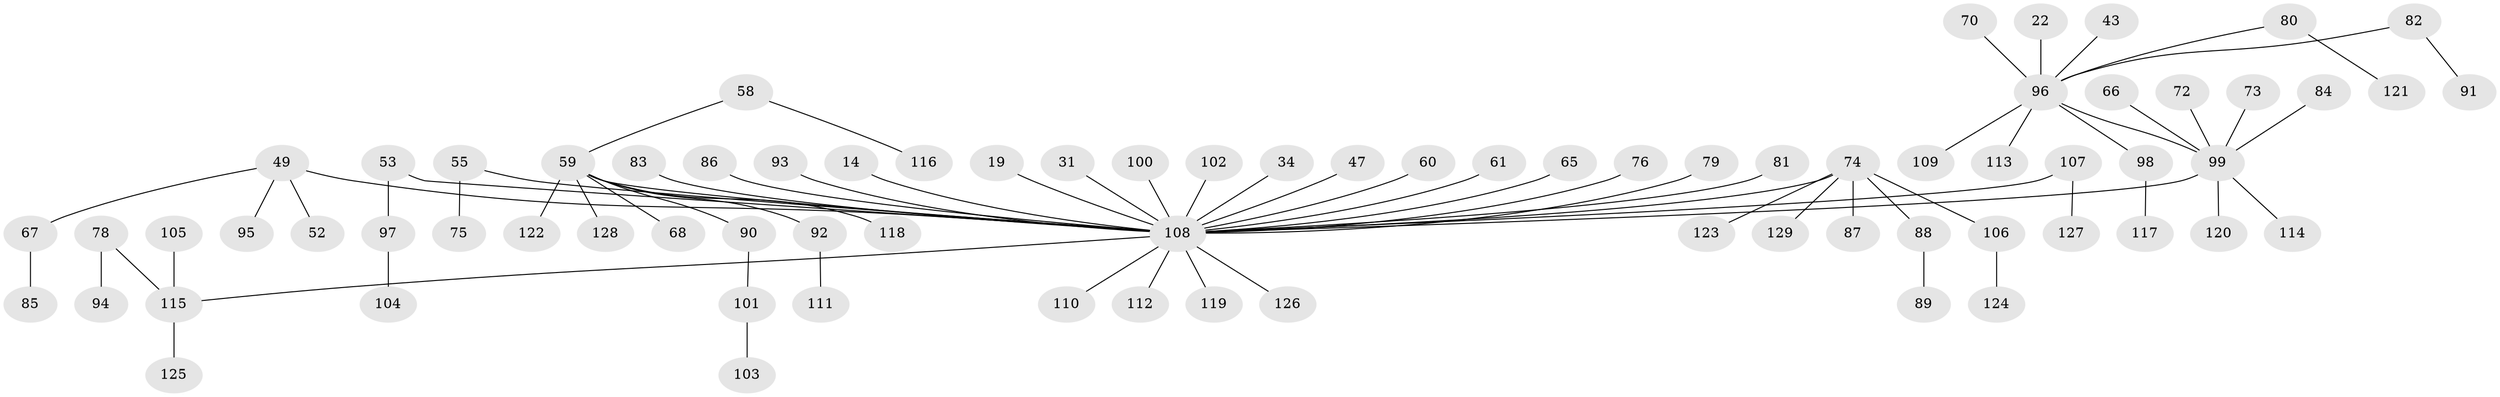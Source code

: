 // original degree distribution, {4: 0.10852713178294573, 6: 0.031007751937984496, 8: 0.007751937984496124, 3: 0.12403100775193798, 2: 0.20155038759689922, 1: 0.5271317829457365}
// Generated by graph-tools (version 1.1) at 2025/55/03/04/25 21:55:41]
// undirected, 77 vertices, 76 edges
graph export_dot {
graph [start="1"]
  node [color=gray90,style=filled];
  14;
  19;
  22;
  31;
  34;
  43;
  47;
  49 [super="+48"];
  52;
  53;
  55;
  58;
  59 [super="+29+12+15+54"];
  60;
  61;
  65;
  66;
  67;
  68;
  70;
  72;
  73;
  74 [super="+51"];
  75;
  76;
  78;
  79;
  80 [super="+57"];
  81;
  82 [super="+62"];
  83;
  84;
  85;
  86;
  87;
  88;
  89;
  90;
  91;
  92;
  93;
  94;
  95;
  96 [super="+69"];
  97;
  98 [super="+64"];
  99 [super="+32+38+37+41+46+63"];
  100;
  101;
  102;
  103;
  104;
  105;
  106;
  107;
  108 [super="+7+8+9+2+30+77+26+24+27+44+56+50"];
  109;
  110;
  111;
  112;
  113;
  114;
  115 [super="+36+39+71"];
  116;
  117;
  118;
  119;
  120;
  121;
  122;
  123;
  124;
  125;
  126;
  127;
  128;
  129;
  14 -- 108;
  19 -- 108;
  22 -- 96;
  31 -- 108;
  34 -- 108;
  43 -- 96;
  47 -- 108;
  49 -- 67;
  49 -- 52;
  49 -- 108;
  49 -- 95;
  53 -- 97;
  53 -- 108;
  55 -- 75;
  55 -- 108;
  58 -- 116;
  58 -- 59;
  59 -- 90;
  59 -- 92;
  59 -- 128;
  59 -- 122;
  59 -- 108;
  59 -- 68;
  59 -- 118;
  60 -- 108;
  61 -- 108;
  65 -- 108;
  66 -- 99;
  67 -- 85;
  70 -- 96;
  72 -- 99;
  73 -- 99;
  74 -- 88;
  74 -- 123;
  74 -- 129;
  74 -- 106;
  74 -- 87;
  74 -- 108;
  76 -- 108;
  78 -- 94;
  78 -- 115;
  79 -- 108;
  80 -- 121;
  80 -- 96;
  81 -- 108;
  82 -- 96;
  82 -- 91;
  83 -- 108;
  84 -- 99;
  86 -- 108;
  88 -- 89;
  90 -- 101;
  92 -- 111;
  93 -- 108;
  96 -- 113;
  96 -- 99;
  96 -- 109;
  96 -- 98;
  97 -- 104;
  98 -- 117;
  99 -- 108;
  99 -- 114;
  99 -- 120;
  100 -- 108;
  101 -- 103;
  102 -- 108;
  105 -- 115;
  106 -- 124;
  107 -- 127;
  107 -- 108;
  108 -- 110;
  108 -- 115;
  108 -- 119;
  108 -- 126;
  108 -- 112;
  115 -- 125;
}
